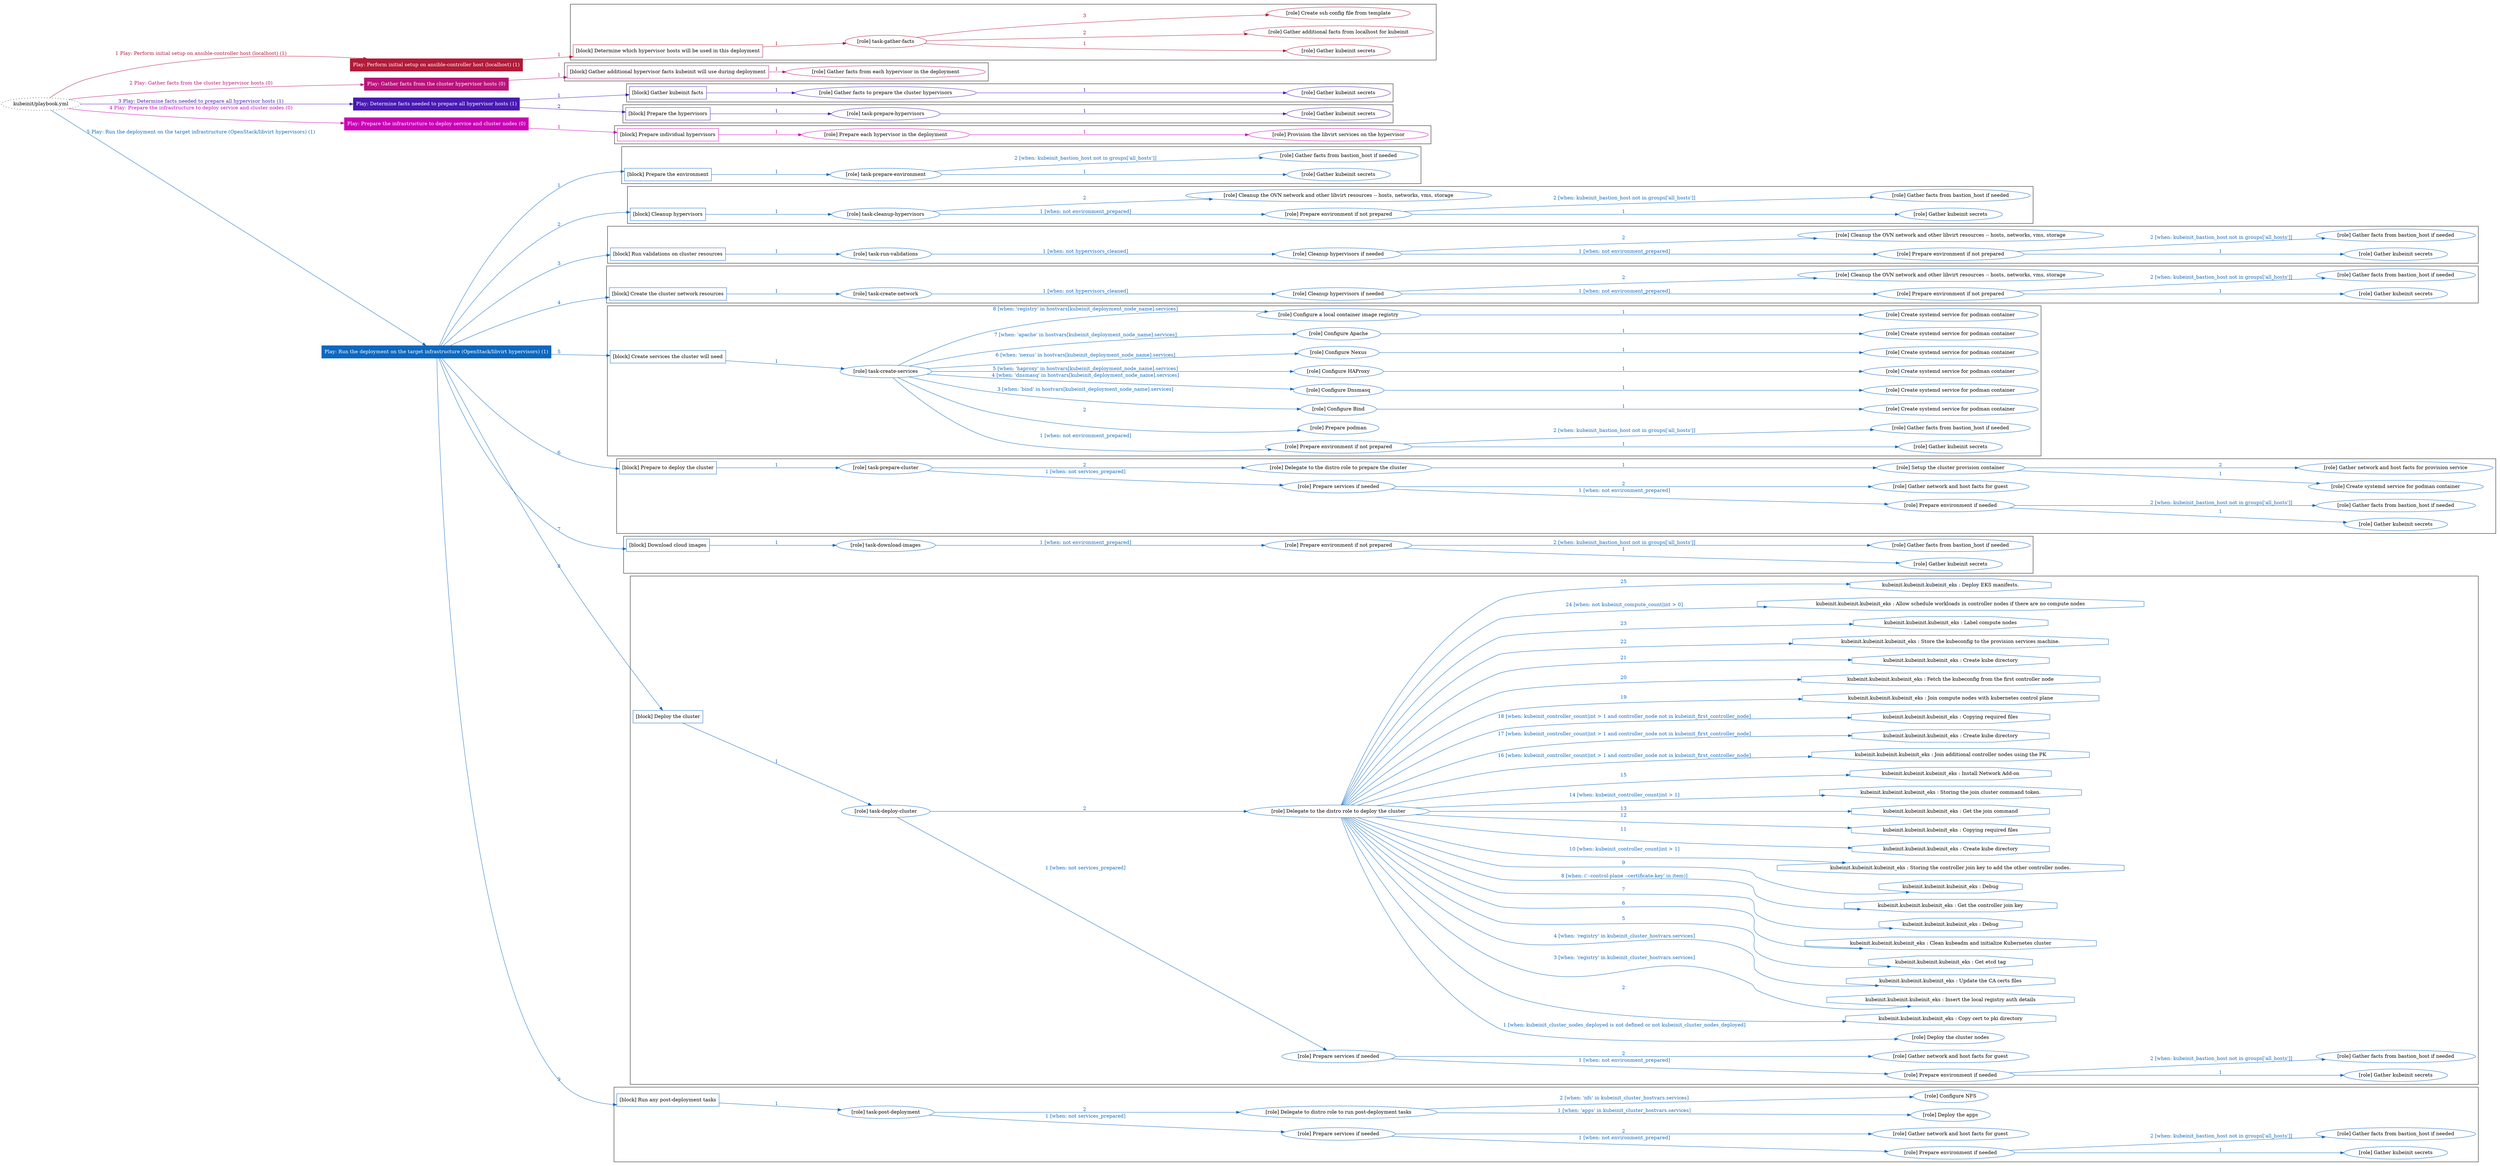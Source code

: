 digraph {
	graph [concentrate=true ordering=in rankdir=LR ratio=fill]
	edge [esep=5 sep=10]
	"kubeinit/playbook.yml" [URL="/home/runner/work/kubeinit/kubeinit/kubeinit/playbook.yml" id=playbook_fff38141 style=dotted]
	"kubeinit/playbook.yml" -> play_4f455ee7 [label="1 Play: Perform initial setup on ansible-controller host (localhost) (1)" color="#b21a38" fontcolor="#b21a38" id=edge_play_4f455ee7 labeltooltip="1 Play: Perform initial setup on ansible-controller host (localhost) (1)" tooltip="1 Play: Perform initial setup on ansible-controller host (localhost) (1)"]
	subgraph "Play: Perform initial setup on ansible-controller host (localhost) (1)" {
		play_4f455ee7 [label="Play: Perform initial setup on ansible-controller host (localhost) (1)" URL="/home/runner/work/kubeinit/kubeinit/kubeinit/playbook.yml" color="#b21a38" fontcolor="#ffffff" id=play_4f455ee7 shape=box style=filled tooltip=localhost]
		play_4f455ee7 -> block_12cb6d18 [label=1 color="#b21a38" fontcolor="#b21a38" id=edge_block_12cb6d18 labeltooltip=1 tooltip=1]
		subgraph cluster_block_12cb6d18 {
			block_12cb6d18 [label="[block] Determine which hypervisor hosts will be used in this deployment" URL="/home/runner/work/kubeinit/kubeinit/kubeinit/playbook.yml" color="#b21a38" id=block_12cb6d18 labeltooltip="Determine which hypervisor hosts will be used in this deployment" shape=box tooltip="Determine which hypervisor hosts will be used in this deployment"]
			block_12cb6d18 -> role_42f35fac [label="1 " color="#b21a38" fontcolor="#b21a38" id=edge_role_42f35fac labeltooltip="1 " tooltip="1 "]
			subgraph "task-gather-facts" {
				role_42f35fac [label="[role] task-gather-facts" URL="/home/runner/work/kubeinit/kubeinit/kubeinit/playbook.yml" color="#b21a38" id=role_42f35fac tooltip="task-gather-facts"]
				role_42f35fac -> role_569418d1 [label="1 " color="#b21a38" fontcolor="#b21a38" id=edge_role_569418d1 labeltooltip="1 " tooltip="1 "]
				subgraph "Gather kubeinit secrets" {
					role_569418d1 [label="[role] Gather kubeinit secrets" URL="/home/runner/.ansible/collections/ansible_collections/kubeinit/kubeinit/roles/kubeinit_prepare/tasks/build_hypervisors_group.yml" color="#b21a38" id=role_569418d1 tooltip="Gather kubeinit secrets"]
				}
				role_42f35fac -> role_5c017a57 [label="2 " color="#b21a38" fontcolor="#b21a38" id=edge_role_5c017a57 labeltooltip="2 " tooltip="2 "]
				subgraph "Gather additional facts from localhost for kubeinit" {
					role_5c017a57 [label="[role] Gather additional facts from localhost for kubeinit" URL="/home/runner/.ansible/collections/ansible_collections/kubeinit/kubeinit/roles/kubeinit_prepare/tasks/build_hypervisors_group.yml" color="#b21a38" id=role_5c017a57 tooltip="Gather additional facts from localhost for kubeinit"]
				}
				role_42f35fac -> role_19dbbe31 [label="3 " color="#b21a38" fontcolor="#b21a38" id=edge_role_19dbbe31 labeltooltip="3 " tooltip="3 "]
				subgraph "Create ssh config file from template" {
					role_19dbbe31 [label="[role] Create ssh config file from template" URL="/home/runner/.ansible/collections/ansible_collections/kubeinit/kubeinit/roles/kubeinit_prepare/tasks/build_hypervisors_group.yml" color="#b21a38" id=role_19dbbe31 tooltip="Create ssh config file from template"]
				}
			}
		}
	}
	"kubeinit/playbook.yml" -> play_4c7fdf61 [label="2 Play: Gather facts from the cluster hypervisor hosts (0)" color="#b9137b" fontcolor="#b9137b" id=edge_play_4c7fdf61 labeltooltip="2 Play: Gather facts from the cluster hypervisor hosts (0)" tooltip="2 Play: Gather facts from the cluster hypervisor hosts (0)"]
	subgraph "Play: Gather facts from the cluster hypervisor hosts (0)" {
		play_4c7fdf61 [label="Play: Gather facts from the cluster hypervisor hosts (0)" URL="/home/runner/work/kubeinit/kubeinit/kubeinit/playbook.yml" color="#b9137b" fontcolor="#ffffff" id=play_4c7fdf61 shape=box style=filled tooltip="Play: Gather facts from the cluster hypervisor hosts (0)"]
		play_4c7fdf61 -> block_5e5c860a [label=1 color="#b9137b" fontcolor="#b9137b" id=edge_block_5e5c860a labeltooltip=1 tooltip=1]
		subgraph cluster_block_5e5c860a {
			block_5e5c860a [label="[block] Gather additional hypervisor facts kubeinit will use during deployment" URL="/home/runner/work/kubeinit/kubeinit/kubeinit/playbook.yml" color="#b9137b" id=block_5e5c860a labeltooltip="Gather additional hypervisor facts kubeinit will use during deployment" shape=box tooltip="Gather additional hypervisor facts kubeinit will use during deployment"]
			block_5e5c860a -> role_77f2332a [label="1 " color="#b9137b" fontcolor="#b9137b" id=edge_role_77f2332a labeltooltip="1 " tooltip="1 "]
			subgraph "Gather facts from each hypervisor in the deployment" {
				role_77f2332a [label="[role] Gather facts from each hypervisor in the deployment" URL="/home/runner/work/kubeinit/kubeinit/kubeinit/playbook.yml" color="#b9137b" id=role_77f2332a tooltip="Gather facts from each hypervisor in the deployment"]
			}
		}
	}
	"kubeinit/playbook.yml" -> play_ef5fb557 [label="3 Play: Determine facts needed to prepare all hypervisor hosts (1)" color="#4819b3" fontcolor="#4819b3" id=edge_play_ef5fb557 labeltooltip="3 Play: Determine facts needed to prepare all hypervisor hosts (1)" tooltip="3 Play: Determine facts needed to prepare all hypervisor hosts (1)"]
	subgraph "Play: Determine facts needed to prepare all hypervisor hosts (1)" {
		play_ef5fb557 [label="Play: Determine facts needed to prepare all hypervisor hosts (1)" URL="/home/runner/work/kubeinit/kubeinit/kubeinit/playbook.yml" color="#4819b3" fontcolor="#ffffff" id=play_ef5fb557 shape=box style=filled tooltip=localhost]
		play_ef5fb557 -> block_f3afc94f [label=1 color="#4819b3" fontcolor="#4819b3" id=edge_block_f3afc94f labeltooltip=1 tooltip=1]
		subgraph cluster_block_f3afc94f {
			block_f3afc94f [label="[block] Gather kubeinit facts" URL="/home/runner/work/kubeinit/kubeinit/kubeinit/playbook.yml" color="#4819b3" id=block_f3afc94f labeltooltip="Gather kubeinit facts" shape=box tooltip="Gather kubeinit facts"]
			block_f3afc94f -> role_703d076e [label="1 " color="#4819b3" fontcolor="#4819b3" id=edge_role_703d076e labeltooltip="1 " tooltip="1 "]
			subgraph "Gather facts to prepare the cluster hypervisors" {
				role_703d076e [label="[role] Gather facts to prepare the cluster hypervisors" URL="/home/runner/work/kubeinit/kubeinit/kubeinit/playbook.yml" color="#4819b3" id=role_703d076e tooltip="Gather facts to prepare the cluster hypervisors"]
				role_703d076e -> role_66870c1d [label="1 " color="#4819b3" fontcolor="#4819b3" id=edge_role_66870c1d labeltooltip="1 " tooltip="1 "]
				subgraph "Gather kubeinit secrets" {
					role_66870c1d [label="[role] Gather kubeinit secrets" URL="/home/runner/.ansible/collections/ansible_collections/kubeinit/kubeinit/roles/kubeinit_prepare/tasks/gather_kubeinit_facts.yml" color="#4819b3" id=role_66870c1d tooltip="Gather kubeinit secrets"]
				}
			}
		}
		play_ef5fb557 -> block_4ca9a47b [label=2 color="#4819b3" fontcolor="#4819b3" id=edge_block_4ca9a47b labeltooltip=2 tooltip=2]
		subgraph cluster_block_4ca9a47b {
			block_4ca9a47b [label="[block] Prepare the hypervisors" URL="/home/runner/work/kubeinit/kubeinit/kubeinit/playbook.yml" color="#4819b3" id=block_4ca9a47b labeltooltip="Prepare the hypervisors" shape=box tooltip="Prepare the hypervisors"]
			block_4ca9a47b -> role_9d01ac86 [label="1 " color="#4819b3" fontcolor="#4819b3" id=edge_role_9d01ac86 labeltooltip="1 " tooltip="1 "]
			subgraph "task-prepare-hypervisors" {
				role_9d01ac86 [label="[role] task-prepare-hypervisors" URL="/home/runner/work/kubeinit/kubeinit/kubeinit/playbook.yml" color="#4819b3" id=role_9d01ac86 tooltip="task-prepare-hypervisors"]
				role_9d01ac86 -> role_355ab794 [label="1 " color="#4819b3" fontcolor="#4819b3" id=edge_role_355ab794 labeltooltip="1 " tooltip="1 "]
				subgraph "Gather kubeinit secrets" {
					role_355ab794 [label="[role] Gather kubeinit secrets" URL="/home/runner/.ansible/collections/ansible_collections/kubeinit/kubeinit/roles/kubeinit_prepare/tasks/gather_kubeinit_facts.yml" color="#4819b3" id=role_355ab794 tooltip="Gather kubeinit secrets"]
				}
			}
		}
	}
	"kubeinit/playbook.yml" -> play_2c4c12ae [label="4 Play: Prepare the infrastructure to deploy service and cluster nodes (0)" color="#cc00b5" fontcolor="#cc00b5" id=edge_play_2c4c12ae labeltooltip="4 Play: Prepare the infrastructure to deploy service and cluster nodes (0)" tooltip="4 Play: Prepare the infrastructure to deploy service and cluster nodes (0)"]
	subgraph "Play: Prepare the infrastructure to deploy service and cluster nodes (0)" {
		play_2c4c12ae [label="Play: Prepare the infrastructure to deploy service and cluster nodes (0)" URL="/home/runner/work/kubeinit/kubeinit/kubeinit/playbook.yml" color="#cc00b5" fontcolor="#ffffff" id=play_2c4c12ae shape=box style=filled tooltip="Play: Prepare the infrastructure to deploy service and cluster nodes (0)"]
		play_2c4c12ae -> block_0eccf1e7 [label=1 color="#cc00b5" fontcolor="#cc00b5" id=edge_block_0eccf1e7 labeltooltip=1 tooltip=1]
		subgraph cluster_block_0eccf1e7 {
			block_0eccf1e7 [label="[block] Prepare individual hypervisors" URL="/home/runner/work/kubeinit/kubeinit/kubeinit/playbook.yml" color="#cc00b5" id=block_0eccf1e7 labeltooltip="Prepare individual hypervisors" shape=box tooltip="Prepare individual hypervisors"]
			block_0eccf1e7 -> role_8d073aa4 [label="1 " color="#cc00b5" fontcolor="#cc00b5" id=edge_role_8d073aa4 labeltooltip="1 " tooltip="1 "]
			subgraph "Prepare each hypervisor in the deployment" {
				role_8d073aa4 [label="[role] Prepare each hypervisor in the deployment" URL="/home/runner/work/kubeinit/kubeinit/kubeinit/playbook.yml" color="#cc00b5" id=role_8d073aa4 tooltip="Prepare each hypervisor in the deployment"]
				role_8d073aa4 -> role_1f07ebb6 [label="1 " color="#cc00b5" fontcolor="#cc00b5" id=edge_role_1f07ebb6 labeltooltip="1 " tooltip="1 "]
				subgraph "Provision the libvirt services on the hypervisor" {
					role_1f07ebb6 [label="[role] Provision the libvirt services on the hypervisor" URL="/home/runner/.ansible/collections/ansible_collections/kubeinit/kubeinit/roles/kubeinit_prepare/tasks/prepare_hypervisor.yml" color="#cc00b5" id=role_1f07ebb6 tooltip="Provision the libvirt services on the hypervisor"]
				}
			}
		}
	}
	"kubeinit/playbook.yml" -> play_c821bd95 [label="5 Play: Run the deployment on the target infrastructure (OpenStack/libvirt hypervisors) (1)" color="#0d68bf" fontcolor="#0d68bf" id=edge_play_c821bd95 labeltooltip="5 Play: Run the deployment on the target infrastructure (OpenStack/libvirt hypervisors) (1)" tooltip="5 Play: Run the deployment on the target infrastructure (OpenStack/libvirt hypervisors) (1)"]
	subgraph "Play: Run the deployment on the target infrastructure (OpenStack/libvirt hypervisors) (1)" {
		play_c821bd95 [label="Play: Run the deployment on the target infrastructure (OpenStack/libvirt hypervisors) (1)" URL="/home/runner/work/kubeinit/kubeinit/kubeinit/playbook.yml" color="#0d68bf" fontcolor="#ffffff" id=play_c821bd95 shape=box style=filled tooltip=localhost]
		play_c821bd95 -> block_c0b81d0f [label=1 color="#0d68bf" fontcolor="#0d68bf" id=edge_block_c0b81d0f labeltooltip=1 tooltip=1]
		subgraph cluster_block_c0b81d0f {
			block_c0b81d0f [label="[block] Prepare the environment" URL="/home/runner/work/kubeinit/kubeinit/kubeinit/playbook.yml" color="#0d68bf" id=block_c0b81d0f labeltooltip="Prepare the environment" shape=box tooltip="Prepare the environment"]
			block_c0b81d0f -> role_c9529cfc [label="1 " color="#0d68bf" fontcolor="#0d68bf" id=edge_role_c9529cfc labeltooltip="1 " tooltip="1 "]
			subgraph "task-prepare-environment" {
				role_c9529cfc [label="[role] task-prepare-environment" URL="/home/runner/work/kubeinit/kubeinit/kubeinit/playbook.yml" color="#0d68bf" id=role_c9529cfc tooltip="task-prepare-environment"]
				role_c9529cfc -> role_4613dd8b [label="1 " color="#0d68bf" fontcolor="#0d68bf" id=edge_role_4613dd8b labeltooltip="1 " tooltip="1 "]
				subgraph "Gather kubeinit secrets" {
					role_4613dd8b [label="[role] Gather kubeinit secrets" URL="/home/runner/.ansible/collections/ansible_collections/kubeinit/kubeinit/roles/kubeinit_prepare/tasks/gather_kubeinit_facts.yml" color="#0d68bf" id=role_4613dd8b tooltip="Gather kubeinit secrets"]
				}
				role_c9529cfc -> role_0701d174 [label="2 [when: kubeinit_bastion_host not in groups['all_hosts']]" color="#0d68bf" fontcolor="#0d68bf" id=edge_role_0701d174 labeltooltip="2 [when: kubeinit_bastion_host not in groups['all_hosts']]" tooltip="2 [when: kubeinit_bastion_host not in groups['all_hosts']]"]
				subgraph "Gather facts from bastion_host if needed" {
					role_0701d174 [label="[role] Gather facts from bastion_host if needed" URL="/home/runner/.ansible/collections/ansible_collections/kubeinit/kubeinit/roles/kubeinit_prepare/tasks/main.yml" color="#0d68bf" id=role_0701d174 tooltip="Gather facts from bastion_host if needed"]
				}
			}
		}
		play_c821bd95 -> block_f754d5a7 [label=2 color="#0d68bf" fontcolor="#0d68bf" id=edge_block_f754d5a7 labeltooltip=2 tooltip=2]
		subgraph cluster_block_f754d5a7 {
			block_f754d5a7 [label="[block] Cleanup hypervisors" URL="/home/runner/work/kubeinit/kubeinit/kubeinit/playbook.yml" color="#0d68bf" id=block_f754d5a7 labeltooltip="Cleanup hypervisors" shape=box tooltip="Cleanup hypervisors"]
			block_f754d5a7 -> role_5cbbfb6a [label="1 " color="#0d68bf" fontcolor="#0d68bf" id=edge_role_5cbbfb6a labeltooltip="1 " tooltip="1 "]
			subgraph "task-cleanup-hypervisors" {
				role_5cbbfb6a [label="[role] task-cleanup-hypervisors" URL="/home/runner/work/kubeinit/kubeinit/kubeinit/playbook.yml" color="#0d68bf" id=role_5cbbfb6a tooltip="task-cleanup-hypervisors"]
				role_5cbbfb6a -> role_9552b505 [label="1 [when: not environment_prepared]" color="#0d68bf" fontcolor="#0d68bf" id=edge_role_9552b505 labeltooltip="1 [when: not environment_prepared]" tooltip="1 [when: not environment_prepared]"]
				subgraph "Prepare environment if not prepared" {
					role_9552b505 [label="[role] Prepare environment if not prepared" URL="/home/runner/.ansible/collections/ansible_collections/kubeinit/kubeinit/roles/kubeinit_libvirt/tasks/cleanup_hypervisors.yml" color="#0d68bf" id=role_9552b505 tooltip="Prepare environment if not prepared"]
					role_9552b505 -> role_7da9b9ba [label="1 " color="#0d68bf" fontcolor="#0d68bf" id=edge_role_7da9b9ba labeltooltip="1 " tooltip="1 "]
					subgraph "Gather kubeinit secrets" {
						role_7da9b9ba [label="[role] Gather kubeinit secrets" URL="/home/runner/.ansible/collections/ansible_collections/kubeinit/kubeinit/roles/kubeinit_prepare/tasks/gather_kubeinit_facts.yml" color="#0d68bf" id=role_7da9b9ba tooltip="Gather kubeinit secrets"]
					}
					role_9552b505 -> role_aa817cfc [label="2 [when: kubeinit_bastion_host not in groups['all_hosts']]" color="#0d68bf" fontcolor="#0d68bf" id=edge_role_aa817cfc labeltooltip="2 [when: kubeinit_bastion_host not in groups['all_hosts']]" tooltip="2 [when: kubeinit_bastion_host not in groups['all_hosts']]"]
					subgraph "Gather facts from bastion_host if needed" {
						role_aa817cfc [label="[role] Gather facts from bastion_host if needed" URL="/home/runner/.ansible/collections/ansible_collections/kubeinit/kubeinit/roles/kubeinit_prepare/tasks/main.yml" color="#0d68bf" id=role_aa817cfc tooltip="Gather facts from bastion_host if needed"]
					}
				}
				role_5cbbfb6a -> role_be8d84c9 [label="2 " color="#0d68bf" fontcolor="#0d68bf" id=edge_role_be8d84c9 labeltooltip="2 " tooltip="2 "]
				subgraph "Cleanup the OVN network and other libvirt resources -- hosts, networks, vms, storage" {
					role_be8d84c9 [label="[role] Cleanup the OVN network and other libvirt resources -- hosts, networks, vms, storage" URL="/home/runner/.ansible/collections/ansible_collections/kubeinit/kubeinit/roles/kubeinit_libvirt/tasks/cleanup_hypervisors.yml" color="#0d68bf" id=role_be8d84c9 tooltip="Cleanup the OVN network and other libvirt resources -- hosts, networks, vms, storage"]
				}
			}
		}
		play_c821bd95 -> block_a5fd2629 [label=3 color="#0d68bf" fontcolor="#0d68bf" id=edge_block_a5fd2629 labeltooltip=3 tooltip=3]
		subgraph cluster_block_a5fd2629 {
			block_a5fd2629 [label="[block] Run validations on cluster resources" URL="/home/runner/work/kubeinit/kubeinit/kubeinit/playbook.yml" color="#0d68bf" id=block_a5fd2629 labeltooltip="Run validations on cluster resources" shape=box tooltip="Run validations on cluster resources"]
			block_a5fd2629 -> role_ea48947c [label="1 " color="#0d68bf" fontcolor="#0d68bf" id=edge_role_ea48947c labeltooltip="1 " tooltip="1 "]
			subgraph "task-run-validations" {
				role_ea48947c [label="[role] task-run-validations" URL="/home/runner/work/kubeinit/kubeinit/kubeinit/playbook.yml" color="#0d68bf" id=role_ea48947c tooltip="task-run-validations"]
				role_ea48947c -> role_a567f475 [label="1 [when: not hypervisors_cleaned]" color="#0d68bf" fontcolor="#0d68bf" id=edge_role_a567f475 labeltooltip="1 [when: not hypervisors_cleaned]" tooltip="1 [when: not hypervisors_cleaned]"]
				subgraph "Cleanup hypervisors if needed" {
					role_a567f475 [label="[role] Cleanup hypervisors if needed" URL="/home/runner/.ansible/collections/ansible_collections/kubeinit/kubeinit/roles/kubeinit_validations/tasks/main.yml" color="#0d68bf" id=role_a567f475 tooltip="Cleanup hypervisors if needed"]
					role_a567f475 -> role_a5e53867 [label="1 [when: not environment_prepared]" color="#0d68bf" fontcolor="#0d68bf" id=edge_role_a5e53867 labeltooltip="1 [when: not environment_prepared]" tooltip="1 [when: not environment_prepared]"]
					subgraph "Prepare environment if not prepared" {
						role_a5e53867 [label="[role] Prepare environment if not prepared" URL="/home/runner/.ansible/collections/ansible_collections/kubeinit/kubeinit/roles/kubeinit_libvirt/tasks/cleanup_hypervisors.yml" color="#0d68bf" id=role_a5e53867 tooltip="Prepare environment if not prepared"]
						role_a5e53867 -> role_51115852 [label="1 " color="#0d68bf" fontcolor="#0d68bf" id=edge_role_51115852 labeltooltip="1 " tooltip="1 "]
						subgraph "Gather kubeinit secrets" {
							role_51115852 [label="[role] Gather kubeinit secrets" URL="/home/runner/.ansible/collections/ansible_collections/kubeinit/kubeinit/roles/kubeinit_prepare/tasks/gather_kubeinit_facts.yml" color="#0d68bf" id=role_51115852 tooltip="Gather kubeinit secrets"]
						}
						role_a5e53867 -> role_c3f4fbaa [label="2 [when: kubeinit_bastion_host not in groups['all_hosts']]" color="#0d68bf" fontcolor="#0d68bf" id=edge_role_c3f4fbaa labeltooltip="2 [when: kubeinit_bastion_host not in groups['all_hosts']]" tooltip="2 [when: kubeinit_bastion_host not in groups['all_hosts']]"]
						subgraph "Gather facts from bastion_host if needed" {
							role_c3f4fbaa [label="[role] Gather facts from bastion_host if needed" URL="/home/runner/.ansible/collections/ansible_collections/kubeinit/kubeinit/roles/kubeinit_prepare/tasks/main.yml" color="#0d68bf" id=role_c3f4fbaa tooltip="Gather facts from bastion_host if needed"]
						}
					}
					role_a567f475 -> role_69a88975 [label="2 " color="#0d68bf" fontcolor="#0d68bf" id=edge_role_69a88975 labeltooltip="2 " tooltip="2 "]
					subgraph "Cleanup the OVN network and other libvirt resources -- hosts, networks, vms, storage" {
						role_69a88975 [label="[role] Cleanup the OVN network and other libvirt resources -- hosts, networks, vms, storage" URL="/home/runner/.ansible/collections/ansible_collections/kubeinit/kubeinit/roles/kubeinit_libvirt/tasks/cleanup_hypervisors.yml" color="#0d68bf" id=role_69a88975 tooltip="Cleanup the OVN network and other libvirt resources -- hosts, networks, vms, storage"]
					}
				}
			}
		}
		play_c821bd95 -> block_f13fdf60 [label=4 color="#0d68bf" fontcolor="#0d68bf" id=edge_block_f13fdf60 labeltooltip=4 tooltip=4]
		subgraph cluster_block_f13fdf60 {
			block_f13fdf60 [label="[block] Create the cluster network resources" URL="/home/runner/work/kubeinit/kubeinit/kubeinit/playbook.yml" color="#0d68bf" id=block_f13fdf60 labeltooltip="Create the cluster network resources" shape=box tooltip="Create the cluster network resources"]
			block_f13fdf60 -> role_ca432554 [label="1 " color="#0d68bf" fontcolor="#0d68bf" id=edge_role_ca432554 labeltooltip="1 " tooltip="1 "]
			subgraph "task-create-network" {
				role_ca432554 [label="[role] task-create-network" URL="/home/runner/work/kubeinit/kubeinit/kubeinit/playbook.yml" color="#0d68bf" id=role_ca432554 tooltip="task-create-network"]
				role_ca432554 -> role_3a50f0d6 [label="1 [when: not hypervisors_cleaned]" color="#0d68bf" fontcolor="#0d68bf" id=edge_role_3a50f0d6 labeltooltip="1 [when: not hypervisors_cleaned]" tooltip="1 [when: not hypervisors_cleaned]"]
				subgraph "Cleanup hypervisors if needed" {
					role_3a50f0d6 [label="[role] Cleanup hypervisors if needed" URL="/home/runner/.ansible/collections/ansible_collections/kubeinit/kubeinit/roles/kubeinit_libvirt/tasks/create_network.yml" color="#0d68bf" id=role_3a50f0d6 tooltip="Cleanup hypervisors if needed"]
					role_3a50f0d6 -> role_870a84ee [label="1 [when: not environment_prepared]" color="#0d68bf" fontcolor="#0d68bf" id=edge_role_870a84ee labeltooltip="1 [when: not environment_prepared]" tooltip="1 [when: not environment_prepared]"]
					subgraph "Prepare environment if not prepared" {
						role_870a84ee [label="[role] Prepare environment if not prepared" URL="/home/runner/.ansible/collections/ansible_collections/kubeinit/kubeinit/roles/kubeinit_libvirt/tasks/cleanup_hypervisors.yml" color="#0d68bf" id=role_870a84ee tooltip="Prepare environment if not prepared"]
						role_870a84ee -> role_b6f294fb [label="1 " color="#0d68bf" fontcolor="#0d68bf" id=edge_role_b6f294fb labeltooltip="1 " tooltip="1 "]
						subgraph "Gather kubeinit secrets" {
							role_b6f294fb [label="[role] Gather kubeinit secrets" URL="/home/runner/.ansible/collections/ansible_collections/kubeinit/kubeinit/roles/kubeinit_prepare/tasks/gather_kubeinit_facts.yml" color="#0d68bf" id=role_b6f294fb tooltip="Gather kubeinit secrets"]
						}
						role_870a84ee -> role_62dfd2b6 [label="2 [when: kubeinit_bastion_host not in groups['all_hosts']]" color="#0d68bf" fontcolor="#0d68bf" id=edge_role_62dfd2b6 labeltooltip="2 [when: kubeinit_bastion_host not in groups['all_hosts']]" tooltip="2 [when: kubeinit_bastion_host not in groups['all_hosts']]"]
						subgraph "Gather facts from bastion_host if needed" {
							role_62dfd2b6 [label="[role] Gather facts from bastion_host if needed" URL="/home/runner/.ansible/collections/ansible_collections/kubeinit/kubeinit/roles/kubeinit_prepare/tasks/main.yml" color="#0d68bf" id=role_62dfd2b6 tooltip="Gather facts from bastion_host if needed"]
						}
					}
					role_3a50f0d6 -> role_13285686 [label="2 " color="#0d68bf" fontcolor="#0d68bf" id=edge_role_13285686 labeltooltip="2 " tooltip="2 "]
					subgraph "Cleanup the OVN network and other libvirt resources -- hosts, networks, vms, storage" {
						role_13285686 [label="[role] Cleanup the OVN network and other libvirt resources -- hosts, networks, vms, storage" URL="/home/runner/.ansible/collections/ansible_collections/kubeinit/kubeinit/roles/kubeinit_libvirt/tasks/cleanup_hypervisors.yml" color="#0d68bf" id=role_13285686 tooltip="Cleanup the OVN network and other libvirt resources -- hosts, networks, vms, storage"]
					}
				}
			}
		}
		play_c821bd95 -> block_532bcda4 [label=5 color="#0d68bf" fontcolor="#0d68bf" id=edge_block_532bcda4 labeltooltip=5 tooltip=5]
		subgraph cluster_block_532bcda4 {
			block_532bcda4 [label="[block] Create services the cluster will need" URL="/home/runner/work/kubeinit/kubeinit/kubeinit/playbook.yml" color="#0d68bf" id=block_532bcda4 labeltooltip="Create services the cluster will need" shape=box tooltip="Create services the cluster will need"]
			block_532bcda4 -> role_4c9269f5 [label="1 " color="#0d68bf" fontcolor="#0d68bf" id=edge_role_4c9269f5 labeltooltip="1 " tooltip="1 "]
			subgraph "task-create-services" {
				role_4c9269f5 [label="[role] task-create-services" URL="/home/runner/work/kubeinit/kubeinit/kubeinit/playbook.yml" color="#0d68bf" id=role_4c9269f5 tooltip="task-create-services"]
				role_4c9269f5 -> role_7439a564 [label="1 [when: not environment_prepared]" color="#0d68bf" fontcolor="#0d68bf" id=edge_role_7439a564 labeltooltip="1 [when: not environment_prepared]" tooltip="1 [when: not environment_prepared]"]
				subgraph "Prepare environment if not prepared" {
					role_7439a564 [label="[role] Prepare environment if not prepared" URL="/home/runner/.ansible/collections/ansible_collections/kubeinit/kubeinit/roles/kubeinit_services/tasks/main.yml" color="#0d68bf" id=role_7439a564 tooltip="Prepare environment if not prepared"]
					role_7439a564 -> role_44cded1d [label="1 " color="#0d68bf" fontcolor="#0d68bf" id=edge_role_44cded1d labeltooltip="1 " tooltip="1 "]
					subgraph "Gather kubeinit secrets" {
						role_44cded1d [label="[role] Gather kubeinit secrets" URL="/home/runner/.ansible/collections/ansible_collections/kubeinit/kubeinit/roles/kubeinit_prepare/tasks/gather_kubeinit_facts.yml" color="#0d68bf" id=role_44cded1d tooltip="Gather kubeinit secrets"]
					}
					role_7439a564 -> role_ce6548fb [label="2 [when: kubeinit_bastion_host not in groups['all_hosts']]" color="#0d68bf" fontcolor="#0d68bf" id=edge_role_ce6548fb labeltooltip="2 [when: kubeinit_bastion_host not in groups['all_hosts']]" tooltip="2 [when: kubeinit_bastion_host not in groups['all_hosts']]"]
					subgraph "Gather facts from bastion_host if needed" {
						role_ce6548fb [label="[role] Gather facts from bastion_host if needed" URL="/home/runner/.ansible/collections/ansible_collections/kubeinit/kubeinit/roles/kubeinit_prepare/tasks/main.yml" color="#0d68bf" id=role_ce6548fb tooltip="Gather facts from bastion_host if needed"]
					}
				}
				role_4c9269f5 -> role_f82adb07 [label="2 " color="#0d68bf" fontcolor="#0d68bf" id=edge_role_f82adb07 labeltooltip="2 " tooltip="2 "]
				subgraph "Prepare podman" {
					role_f82adb07 [label="[role] Prepare podman" URL="/home/runner/.ansible/collections/ansible_collections/kubeinit/kubeinit/roles/kubeinit_services/tasks/00_create_service_pod.yml" color="#0d68bf" id=role_f82adb07 tooltip="Prepare podman"]
				}
				role_4c9269f5 -> role_54ecd012 [label="3 [when: 'bind' in hostvars[kubeinit_deployment_node_name].services]" color="#0d68bf" fontcolor="#0d68bf" id=edge_role_54ecd012 labeltooltip="3 [when: 'bind' in hostvars[kubeinit_deployment_node_name].services]" tooltip="3 [when: 'bind' in hostvars[kubeinit_deployment_node_name].services]"]
				subgraph "Configure Bind" {
					role_54ecd012 [label="[role] Configure Bind" URL="/home/runner/.ansible/collections/ansible_collections/kubeinit/kubeinit/roles/kubeinit_services/tasks/start_services_containers.yml" color="#0d68bf" id=role_54ecd012 tooltip="Configure Bind"]
					role_54ecd012 -> role_3d303e87 [label="1 " color="#0d68bf" fontcolor="#0d68bf" id=edge_role_3d303e87 labeltooltip="1 " tooltip="1 "]
					subgraph "Create systemd service for podman container" {
						role_3d303e87 [label="[role] Create systemd service for podman container" URL="/home/runner/.ansible/collections/ansible_collections/kubeinit/kubeinit/roles/kubeinit_bind/tasks/main.yml" color="#0d68bf" id=role_3d303e87 tooltip="Create systemd service for podman container"]
					}
				}
				role_4c9269f5 -> role_e679aaed [label="4 [when: 'dnsmasq' in hostvars[kubeinit_deployment_node_name].services]" color="#0d68bf" fontcolor="#0d68bf" id=edge_role_e679aaed labeltooltip="4 [when: 'dnsmasq' in hostvars[kubeinit_deployment_node_name].services]" tooltip="4 [when: 'dnsmasq' in hostvars[kubeinit_deployment_node_name].services]"]
				subgraph "Configure Dnsmasq" {
					role_e679aaed [label="[role] Configure Dnsmasq" URL="/home/runner/.ansible/collections/ansible_collections/kubeinit/kubeinit/roles/kubeinit_services/tasks/start_services_containers.yml" color="#0d68bf" id=role_e679aaed tooltip="Configure Dnsmasq"]
					role_e679aaed -> role_4e7bfc5c [label="1 " color="#0d68bf" fontcolor="#0d68bf" id=edge_role_4e7bfc5c labeltooltip="1 " tooltip="1 "]
					subgraph "Create systemd service for podman container" {
						role_4e7bfc5c [label="[role] Create systemd service for podman container" URL="/home/runner/.ansible/collections/ansible_collections/kubeinit/kubeinit/roles/kubeinit_dnsmasq/tasks/main.yml" color="#0d68bf" id=role_4e7bfc5c tooltip="Create systemd service for podman container"]
					}
				}
				role_4c9269f5 -> role_a44428e5 [label="5 [when: 'haproxy' in hostvars[kubeinit_deployment_node_name].services]" color="#0d68bf" fontcolor="#0d68bf" id=edge_role_a44428e5 labeltooltip="5 [when: 'haproxy' in hostvars[kubeinit_deployment_node_name].services]" tooltip="5 [when: 'haproxy' in hostvars[kubeinit_deployment_node_name].services]"]
				subgraph "Configure HAProxy" {
					role_a44428e5 [label="[role] Configure HAProxy" URL="/home/runner/.ansible/collections/ansible_collections/kubeinit/kubeinit/roles/kubeinit_services/tasks/start_services_containers.yml" color="#0d68bf" id=role_a44428e5 tooltip="Configure HAProxy"]
					role_a44428e5 -> role_c25604ab [label="1 " color="#0d68bf" fontcolor="#0d68bf" id=edge_role_c25604ab labeltooltip="1 " tooltip="1 "]
					subgraph "Create systemd service for podman container" {
						role_c25604ab [label="[role] Create systemd service for podman container" URL="/home/runner/.ansible/collections/ansible_collections/kubeinit/kubeinit/roles/kubeinit_haproxy/tasks/main.yml" color="#0d68bf" id=role_c25604ab tooltip="Create systemd service for podman container"]
					}
				}
				role_4c9269f5 -> role_48672869 [label="6 [when: 'nexus' in hostvars[kubeinit_deployment_node_name].services]" color="#0d68bf" fontcolor="#0d68bf" id=edge_role_48672869 labeltooltip="6 [when: 'nexus' in hostvars[kubeinit_deployment_node_name].services]" tooltip="6 [when: 'nexus' in hostvars[kubeinit_deployment_node_name].services]"]
				subgraph "Configure Nexus" {
					role_48672869 [label="[role] Configure Nexus" URL="/home/runner/.ansible/collections/ansible_collections/kubeinit/kubeinit/roles/kubeinit_services/tasks/start_services_containers.yml" color="#0d68bf" id=role_48672869 tooltip="Configure Nexus"]
					role_48672869 -> role_98789184 [label="1 " color="#0d68bf" fontcolor="#0d68bf" id=edge_role_98789184 labeltooltip="1 " tooltip="1 "]
					subgraph "Create systemd service for podman container" {
						role_98789184 [label="[role] Create systemd service for podman container" URL="/home/runner/.ansible/collections/ansible_collections/kubeinit/kubeinit/roles/kubeinit_nexus/tasks/main.yml" color="#0d68bf" id=role_98789184 tooltip="Create systemd service for podman container"]
					}
				}
				role_4c9269f5 -> role_0a97c747 [label="7 [when: 'apache' in hostvars[kubeinit_deployment_node_name].services]" color="#0d68bf" fontcolor="#0d68bf" id=edge_role_0a97c747 labeltooltip="7 [when: 'apache' in hostvars[kubeinit_deployment_node_name].services]" tooltip="7 [when: 'apache' in hostvars[kubeinit_deployment_node_name].services]"]
				subgraph "Configure Apache" {
					role_0a97c747 [label="[role] Configure Apache" URL="/home/runner/.ansible/collections/ansible_collections/kubeinit/kubeinit/roles/kubeinit_services/tasks/start_services_containers.yml" color="#0d68bf" id=role_0a97c747 tooltip="Configure Apache"]
					role_0a97c747 -> role_4ed3f9eb [label="1 " color="#0d68bf" fontcolor="#0d68bf" id=edge_role_4ed3f9eb labeltooltip="1 " tooltip="1 "]
					subgraph "Create systemd service for podman container" {
						role_4ed3f9eb [label="[role] Create systemd service for podman container" URL="/home/runner/.ansible/collections/ansible_collections/kubeinit/kubeinit/roles/kubeinit_apache/tasks/main.yml" color="#0d68bf" id=role_4ed3f9eb tooltip="Create systemd service for podman container"]
					}
				}
				role_4c9269f5 -> role_d7880575 [label="8 [when: 'registry' in hostvars[kubeinit_deployment_node_name].services]" color="#0d68bf" fontcolor="#0d68bf" id=edge_role_d7880575 labeltooltip="8 [when: 'registry' in hostvars[kubeinit_deployment_node_name].services]" tooltip="8 [when: 'registry' in hostvars[kubeinit_deployment_node_name].services]"]
				subgraph "Configure a local container image registry" {
					role_d7880575 [label="[role] Configure a local container image registry" URL="/home/runner/.ansible/collections/ansible_collections/kubeinit/kubeinit/roles/kubeinit_services/tasks/start_services_containers.yml" color="#0d68bf" id=role_d7880575 tooltip="Configure a local container image registry"]
					role_d7880575 -> role_cc2f82d6 [label="1 " color="#0d68bf" fontcolor="#0d68bf" id=edge_role_cc2f82d6 labeltooltip="1 " tooltip="1 "]
					subgraph "Create systemd service for podman container" {
						role_cc2f82d6 [label="[role] Create systemd service for podman container" URL="/home/runner/.ansible/collections/ansible_collections/kubeinit/kubeinit/roles/kubeinit_registry/tasks/main.yml" color="#0d68bf" id=role_cc2f82d6 tooltip="Create systemd service for podman container"]
					}
				}
			}
		}
		play_c821bd95 -> block_b50b0d23 [label=6 color="#0d68bf" fontcolor="#0d68bf" id=edge_block_b50b0d23 labeltooltip=6 tooltip=6]
		subgraph cluster_block_b50b0d23 {
			block_b50b0d23 [label="[block] Prepare to deploy the cluster" URL="/home/runner/work/kubeinit/kubeinit/kubeinit/playbook.yml" color="#0d68bf" id=block_b50b0d23 labeltooltip="Prepare to deploy the cluster" shape=box tooltip="Prepare to deploy the cluster"]
			block_b50b0d23 -> role_bfb27f40 [label="1 " color="#0d68bf" fontcolor="#0d68bf" id=edge_role_bfb27f40 labeltooltip="1 " tooltip="1 "]
			subgraph "task-prepare-cluster" {
				role_bfb27f40 [label="[role] task-prepare-cluster" URL="/home/runner/work/kubeinit/kubeinit/kubeinit/playbook.yml" color="#0d68bf" id=role_bfb27f40 tooltip="task-prepare-cluster"]
				role_bfb27f40 -> role_c09a8c30 [label="1 [when: not services_prepared]" color="#0d68bf" fontcolor="#0d68bf" id=edge_role_c09a8c30 labeltooltip="1 [when: not services_prepared]" tooltip="1 [when: not services_prepared]"]
				subgraph "Prepare services if needed" {
					role_c09a8c30 [label="[role] Prepare services if needed" URL="/home/runner/.ansible/collections/ansible_collections/kubeinit/kubeinit/roles/kubeinit_prepare/tasks/prepare_cluster.yml" color="#0d68bf" id=role_c09a8c30 tooltip="Prepare services if needed"]
					role_c09a8c30 -> role_3033f1b8 [label="1 [when: not environment_prepared]" color="#0d68bf" fontcolor="#0d68bf" id=edge_role_3033f1b8 labeltooltip="1 [when: not environment_prepared]" tooltip="1 [when: not environment_prepared]"]
					subgraph "Prepare environment if needed" {
						role_3033f1b8 [label="[role] Prepare environment if needed" URL="/home/runner/.ansible/collections/ansible_collections/kubeinit/kubeinit/roles/kubeinit_services/tasks/prepare_services.yml" color="#0d68bf" id=role_3033f1b8 tooltip="Prepare environment if needed"]
						role_3033f1b8 -> role_cc717187 [label="1 " color="#0d68bf" fontcolor="#0d68bf" id=edge_role_cc717187 labeltooltip="1 " tooltip="1 "]
						subgraph "Gather kubeinit secrets" {
							role_cc717187 [label="[role] Gather kubeinit secrets" URL="/home/runner/.ansible/collections/ansible_collections/kubeinit/kubeinit/roles/kubeinit_prepare/tasks/gather_kubeinit_facts.yml" color="#0d68bf" id=role_cc717187 tooltip="Gather kubeinit secrets"]
						}
						role_3033f1b8 -> role_a6054293 [label="2 [when: kubeinit_bastion_host not in groups['all_hosts']]" color="#0d68bf" fontcolor="#0d68bf" id=edge_role_a6054293 labeltooltip="2 [when: kubeinit_bastion_host not in groups['all_hosts']]" tooltip="2 [when: kubeinit_bastion_host not in groups['all_hosts']]"]
						subgraph "Gather facts from bastion_host if needed" {
							role_a6054293 [label="[role] Gather facts from bastion_host if needed" URL="/home/runner/.ansible/collections/ansible_collections/kubeinit/kubeinit/roles/kubeinit_prepare/tasks/main.yml" color="#0d68bf" id=role_a6054293 tooltip="Gather facts from bastion_host if needed"]
						}
					}
					role_c09a8c30 -> role_a7214f5e [label="2 " color="#0d68bf" fontcolor="#0d68bf" id=edge_role_a7214f5e labeltooltip="2 " tooltip="2 "]
					subgraph "Gather network and host facts for guest" {
						role_a7214f5e [label="[role] Gather network and host facts for guest" URL="/home/runner/.ansible/collections/ansible_collections/kubeinit/kubeinit/roles/kubeinit_services/tasks/prepare_services.yml" color="#0d68bf" id=role_a7214f5e tooltip="Gather network and host facts for guest"]
					}
				}
				role_bfb27f40 -> role_a7c2b00b [label="2 " color="#0d68bf" fontcolor="#0d68bf" id=edge_role_a7c2b00b labeltooltip="2 " tooltip="2 "]
				subgraph "Delegate to the distro role to prepare the cluster" {
					role_a7c2b00b [label="[role] Delegate to the distro role to prepare the cluster" URL="/home/runner/.ansible/collections/ansible_collections/kubeinit/kubeinit/roles/kubeinit_prepare/tasks/prepare_cluster.yml" color="#0d68bf" id=role_a7c2b00b tooltip="Delegate to the distro role to prepare the cluster"]
					role_a7c2b00b -> role_c37f2e13 [label="1 " color="#0d68bf" fontcolor="#0d68bf" id=edge_role_c37f2e13 labeltooltip="1 " tooltip="1 "]
					subgraph "Setup the cluster provision container" {
						role_c37f2e13 [label="[role] Setup the cluster provision container" URL="/home/runner/.ansible/collections/ansible_collections/kubeinit/kubeinit/roles/kubeinit_eks/tasks/prepare_cluster.yml" color="#0d68bf" id=role_c37f2e13 tooltip="Setup the cluster provision container"]
						role_c37f2e13 -> role_c2f2ba16 [label="1 " color="#0d68bf" fontcolor="#0d68bf" id=edge_role_c2f2ba16 labeltooltip="1 " tooltip="1 "]
						subgraph "Create systemd service for podman container" {
							role_c2f2ba16 [label="[role] Create systemd service for podman container" URL="/home/runner/.ansible/collections/ansible_collections/kubeinit/kubeinit/roles/kubeinit_services/tasks/create_provision_container.yml" color="#0d68bf" id=role_c2f2ba16 tooltip="Create systemd service for podman container"]
						}
						role_c37f2e13 -> role_489dc5bd [label="2 " color="#0d68bf" fontcolor="#0d68bf" id=edge_role_489dc5bd labeltooltip="2 " tooltip="2 "]
						subgraph "Gather network and host facts for provision service" {
							role_489dc5bd [label="[role] Gather network and host facts for provision service" URL="/home/runner/.ansible/collections/ansible_collections/kubeinit/kubeinit/roles/kubeinit_services/tasks/create_provision_container.yml" color="#0d68bf" id=role_489dc5bd tooltip="Gather network and host facts for provision service"]
						}
					}
				}
			}
		}
		play_c821bd95 -> block_93f91582 [label=7 color="#0d68bf" fontcolor="#0d68bf" id=edge_block_93f91582 labeltooltip=7 tooltip=7]
		subgraph cluster_block_93f91582 {
			block_93f91582 [label="[block] Download cloud images" URL="/home/runner/work/kubeinit/kubeinit/kubeinit/playbook.yml" color="#0d68bf" id=block_93f91582 labeltooltip="Download cloud images" shape=box tooltip="Download cloud images"]
			block_93f91582 -> role_d128fb40 [label="1 " color="#0d68bf" fontcolor="#0d68bf" id=edge_role_d128fb40 labeltooltip="1 " tooltip="1 "]
			subgraph "task-download-images" {
				role_d128fb40 [label="[role] task-download-images" URL="/home/runner/work/kubeinit/kubeinit/kubeinit/playbook.yml" color="#0d68bf" id=role_d128fb40 tooltip="task-download-images"]
				role_d128fb40 -> role_2b33defe [label="1 [when: not environment_prepared]" color="#0d68bf" fontcolor="#0d68bf" id=edge_role_2b33defe labeltooltip="1 [when: not environment_prepared]" tooltip="1 [when: not environment_prepared]"]
				subgraph "Prepare environment if not prepared" {
					role_2b33defe [label="[role] Prepare environment if not prepared" URL="/home/runner/.ansible/collections/ansible_collections/kubeinit/kubeinit/roles/kubeinit_libvirt/tasks/download_cloud_images.yml" color="#0d68bf" id=role_2b33defe tooltip="Prepare environment if not prepared"]
					role_2b33defe -> role_4137c20e [label="1 " color="#0d68bf" fontcolor="#0d68bf" id=edge_role_4137c20e labeltooltip="1 " tooltip="1 "]
					subgraph "Gather kubeinit secrets" {
						role_4137c20e [label="[role] Gather kubeinit secrets" URL="/home/runner/.ansible/collections/ansible_collections/kubeinit/kubeinit/roles/kubeinit_prepare/tasks/gather_kubeinit_facts.yml" color="#0d68bf" id=role_4137c20e tooltip="Gather kubeinit secrets"]
					}
					role_2b33defe -> role_cc7379ed [label="2 [when: kubeinit_bastion_host not in groups['all_hosts']]" color="#0d68bf" fontcolor="#0d68bf" id=edge_role_cc7379ed labeltooltip="2 [when: kubeinit_bastion_host not in groups['all_hosts']]" tooltip="2 [when: kubeinit_bastion_host not in groups['all_hosts']]"]
					subgraph "Gather facts from bastion_host if needed" {
						role_cc7379ed [label="[role] Gather facts from bastion_host if needed" URL="/home/runner/.ansible/collections/ansible_collections/kubeinit/kubeinit/roles/kubeinit_prepare/tasks/main.yml" color="#0d68bf" id=role_cc7379ed tooltip="Gather facts from bastion_host if needed"]
					}
				}
			}
		}
		play_c821bd95 -> block_204ca09f [label=8 color="#0d68bf" fontcolor="#0d68bf" id=edge_block_204ca09f labeltooltip=8 tooltip=8]
		subgraph cluster_block_204ca09f {
			block_204ca09f [label="[block] Deploy the cluster" URL="/home/runner/work/kubeinit/kubeinit/kubeinit/playbook.yml" color="#0d68bf" id=block_204ca09f labeltooltip="Deploy the cluster" shape=box tooltip="Deploy the cluster"]
			block_204ca09f -> role_2f813926 [label="1 " color="#0d68bf" fontcolor="#0d68bf" id=edge_role_2f813926 labeltooltip="1 " tooltip="1 "]
			subgraph "task-deploy-cluster" {
				role_2f813926 [label="[role] task-deploy-cluster" URL="/home/runner/work/kubeinit/kubeinit/kubeinit/playbook.yml" color="#0d68bf" id=role_2f813926 tooltip="task-deploy-cluster"]
				role_2f813926 -> role_728e35eb [label="1 [when: not services_prepared]" color="#0d68bf" fontcolor="#0d68bf" id=edge_role_728e35eb labeltooltip="1 [when: not services_prepared]" tooltip="1 [when: not services_prepared]"]
				subgraph "Prepare services if needed" {
					role_728e35eb [label="[role] Prepare services if needed" URL="/home/runner/.ansible/collections/ansible_collections/kubeinit/kubeinit/roles/kubeinit_prepare/tasks/deploy_cluster.yml" color="#0d68bf" id=role_728e35eb tooltip="Prepare services if needed"]
					role_728e35eb -> role_71181d1b [label="1 [when: not environment_prepared]" color="#0d68bf" fontcolor="#0d68bf" id=edge_role_71181d1b labeltooltip="1 [when: not environment_prepared]" tooltip="1 [when: not environment_prepared]"]
					subgraph "Prepare environment if needed" {
						role_71181d1b [label="[role] Prepare environment if needed" URL="/home/runner/.ansible/collections/ansible_collections/kubeinit/kubeinit/roles/kubeinit_services/tasks/prepare_services.yml" color="#0d68bf" id=role_71181d1b tooltip="Prepare environment if needed"]
						role_71181d1b -> role_c045fad6 [label="1 " color="#0d68bf" fontcolor="#0d68bf" id=edge_role_c045fad6 labeltooltip="1 " tooltip="1 "]
						subgraph "Gather kubeinit secrets" {
							role_c045fad6 [label="[role] Gather kubeinit secrets" URL="/home/runner/.ansible/collections/ansible_collections/kubeinit/kubeinit/roles/kubeinit_prepare/tasks/gather_kubeinit_facts.yml" color="#0d68bf" id=role_c045fad6 tooltip="Gather kubeinit secrets"]
						}
						role_71181d1b -> role_514968fb [label="2 [when: kubeinit_bastion_host not in groups['all_hosts']]" color="#0d68bf" fontcolor="#0d68bf" id=edge_role_514968fb labeltooltip="2 [when: kubeinit_bastion_host not in groups['all_hosts']]" tooltip="2 [when: kubeinit_bastion_host not in groups['all_hosts']]"]
						subgraph "Gather facts from bastion_host if needed" {
							role_514968fb [label="[role] Gather facts from bastion_host if needed" URL="/home/runner/.ansible/collections/ansible_collections/kubeinit/kubeinit/roles/kubeinit_prepare/tasks/main.yml" color="#0d68bf" id=role_514968fb tooltip="Gather facts from bastion_host if needed"]
						}
					}
					role_728e35eb -> role_2e83b402 [label="2 " color="#0d68bf" fontcolor="#0d68bf" id=edge_role_2e83b402 labeltooltip="2 " tooltip="2 "]
					subgraph "Gather network and host facts for guest" {
						role_2e83b402 [label="[role] Gather network and host facts for guest" URL="/home/runner/.ansible/collections/ansible_collections/kubeinit/kubeinit/roles/kubeinit_services/tasks/prepare_services.yml" color="#0d68bf" id=role_2e83b402 tooltip="Gather network and host facts for guest"]
					}
				}
				role_2f813926 -> role_ff3b581c [label="2 " color="#0d68bf" fontcolor="#0d68bf" id=edge_role_ff3b581c labeltooltip="2 " tooltip="2 "]
				subgraph "Delegate to the distro role to deploy the cluster" {
					role_ff3b581c [label="[role] Delegate to the distro role to deploy the cluster" URL="/home/runner/.ansible/collections/ansible_collections/kubeinit/kubeinit/roles/kubeinit_prepare/tasks/deploy_cluster.yml" color="#0d68bf" id=role_ff3b581c tooltip="Delegate to the distro role to deploy the cluster"]
					role_ff3b581c -> role_b1684c97 [label="1 [when: kubeinit_cluster_nodes_deployed is not defined or not kubeinit_cluster_nodes_deployed]" color="#0d68bf" fontcolor="#0d68bf" id=edge_role_b1684c97 labeltooltip="1 [when: kubeinit_cluster_nodes_deployed is not defined or not kubeinit_cluster_nodes_deployed]" tooltip="1 [when: kubeinit_cluster_nodes_deployed is not defined or not kubeinit_cluster_nodes_deployed]"]
					subgraph "Deploy the cluster nodes" {
						role_b1684c97 [label="[role] Deploy the cluster nodes" URL="/home/runner/.ansible/collections/ansible_collections/kubeinit/kubeinit/roles/kubeinit_eks/tasks/main.yml" color="#0d68bf" id=role_b1684c97 tooltip="Deploy the cluster nodes"]
					}
					task_5300e456 [label="kubeinit.kubeinit.kubeinit_eks : Copy cert to pki directory" URL="/home/runner/.ansible/collections/ansible_collections/kubeinit/kubeinit/roles/kubeinit_eks/tasks/main.yml" color="#0d68bf" id=task_5300e456 shape=octagon tooltip="kubeinit.kubeinit.kubeinit_eks : Copy cert to pki directory"]
					role_ff3b581c -> task_5300e456 [label="2 " color="#0d68bf" fontcolor="#0d68bf" id=edge_task_5300e456 labeltooltip="2 " tooltip="2 "]
					task_2ed7fada [label="kubeinit.kubeinit.kubeinit_eks : Insert the local registry auth details" URL="/home/runner/.ansible/collections/ansible_collections/kubeinit/kubeinit/roles/kubeinit_eks/tasks/main.yml" color="#0d68bf" id=task_2ed7fada shape=octagon tooltip="kubeinit.kubeinit.kubeinit_eks : Insert the local registry auth details"]
					role_ff3b581c -> task_2ed7fada [label="3 [when: 'registry' in kubeinit_cluster_hostvars.services]" color="#0d68bf" fontcolor="#0d68bf" id=edge_task_2ed7fada labeltooltip="3 [when: 'registry' in kubeinit_cluster_hostvars.services]" tooltip="3 [when: 'registry' in kubeinit_cluster_hostvars.services]"]
					task_a71c1b5d [label="kubeinit.kubeinit.kubeinit_eks : Update the CA certs files" URL="/home/runner/.ansible/collections/ansible_collections/kubeinit/kubeinit/roles/kubeinit_eks/tasks/main.yml" color="#0d68bf" id=task_a71c1b5d shape=octagon tooltip="kubeinit.kubeinit.kubeinit_eks : Update the CA certs files"]
					role_ff3b581c -> task_a71c1b5d [label="4 [when: 'registry' in kubeinit_cluster_hostvars.services]" color="#0d68bf" fontcolor="#0d68bf" id=edge_task_a71c1b5d labeltooltip="4 [when: 'registry' in kubeinit_cluster_hostvars.services]" tooltip="4 [when: 'registry' in kubeinit_cluster_hostvars.services]"]
					task_83bd46af [label="kubeinit.kubeinit.kubeinit_eks : Get etcd tag" URL="/home/runner/.ansible/collections/ansible_collections/kubeinit/kubeinit/roles/kubeinit_eks/tasks/main.yml" color="#0d68bf" id=task_83bd46af shape=octagon tooltip="kubeinit.kubeinit.kubeinit_eks : Get etcd tag"]
					role_ff3b581c -> task_83bd46af [label="5 " color="#0d68bf" fontcolor="#0d68bf" id=edge_task_83bd46af labeltooltip="5 " tooltip="5 "]
					task_2e8167fb [label="kubeinit.kubeinit.kubeinit_eks : Clean kubeadm and initialize Kubernetes cluster" URL="/home/runner/.ansible/collections/ansible_collections/kubeinit/kubeinit/roles/kubeinit_eks/tasks/main.yml" color="#0d68bf" id=task_2e8167fb shape=octagon tooltip="kubeinit.kubeinit.kubeinit_eks : Clean kubeadm and initialize Kubernetes cluster"]
					role_ff3b581c -> task_2e8167fb [label="6 " color="#0d68bf" fontcolor="#0d68bf" id=edge_task_2e8167fb labeltooltip="6 " tooltip="6 "]
					task_db60b025 [label="kubeinit.kubeinit.kubeinit_eks : Debug" URL="/home/runner/.ansible/collections/ansible_collections/kubeinit/kubeinit/roles/kubeinit_eks/tasks/main.yml" color="#0d68bf" id=task_db60b025 shape=octagon tooltip="kubeinit.kubeinit.kubeinit_eks : Debug"]
					role_ff3b581c -> task_db60b025 [label="7 " color="#0d68bf" fontcolor="#0d68bf" id=edge_task_db60b025 labeltooltip="7 " tooltip="7 "]
					task_bfbe7bcc [label="kubeinit.kubeinit.kubeinit_eks : Get the controller join key" URL="/home/runner/.ansible/collections/ansible_collections/kubeinit/kubeinit/roles/kubeinit_eks/tasks/main.yml" color="#0d68bf" id=task_bfbe7bcc shape=octagon tooltip="kubeinit.kubeinit.kubeinit_eks : Get the controller join key"]
					role_ff3b581c -> task_bfbe7bcc [label="8 [when: ('--control-plane --certificate-key' in item)]" color="#0d68bf" fontcolor="#0d68bf" id=edge_task_bfbe7bcc labeltooltip="8 [when: ('--control-plane --certificate-key' in item)]" tooltip="8 [when: ('--control-plane --certificate-key' in item)]"]
					task_5adbfd16 [label="kubeinit.kubeinit.kubeinit_eks : Debug" URL="/home/runner/.ansible/collections/ansible_collections/kubeinit/kubeinit/roles/kubeinit_eks/tasks/main.yml" color="#0d68bf" id=task_5adbfd16 shape=octagon tooltip="kubeinit.kubeinit.kubeinit_eks : Debug"]
					role_ff3b581c -> task_5adbfd16 [label="9 " color="#0d68bf" fontcolor="#0d68bf" id=edge_task_5adbfd16 labeltooltip="9 " tooltip="9 "]
					task_4d50f2c5 [label="kubeinit.kubeinit.kubeinit_eks : Storing the controller join key to add the other controller nodes." URL="/home/runner/.ansible/collections/ansible_collections/kubeinit/kubeinit/roles/kubeinit_eks/tasks/main.yml" color="#0d68bf" id=task_4d50f2c5 shape=octagon tooltip="kubeinit.kubeinit.kubeinit_eks : Storing the controller join key to add the other controller nodes."]
					role_ff3b581c -> task_4d50f2c5 [label="10 [when: kubeinit_controller_count|int > 1]" color="#0d68bf" fontcolor="#0d68bf" id=edge_task_4d50f2c5 labeltooltip="10 [when: kubeinit_controller_count|int > 1]" tooltip="10 [when: kubeinit_controller_count|int > 1]"]
					task_3034fde9 [label="kubeinit.kubeinit.kubeinit_eks : Create kube directory" URL="/home/runner/.ansible/collections/ansible_collections/kubeinit/kubeinit/roles/kubeinit_eks/tasks/main.yml" color="#0d68bf" id=task_3034fde9 shape=octagon tooltip="kubeinit.kubeinit.kubeinit_eks : Create kube directory"]
					role_ff3b581c -> task_3034fde9 [label="11 " color="#0d68bf" fontcolor="#0d68bf" id=edge_task_3034fde9 labeltooltip="11 " tooltip="11 "]
					task_da2ab447 [label="kubeinit.kubeinit.kubeinit_eks : Copying required files" URL="/home/runner/.ansible/collections/ansible_collections/kubeinit/kubeinit/roles/kubeinit_eks/tasks/main.yml" color="#0d68bf" id=task_da2ab447 shape=octagon tooltip="kubeinit.kubeinit.kubeinit_eks : Copying required files"]
					role_ff3b581c -> task_da2ab447 [label="12 " color="#0d68bf" fontcolor="#0d68bf" id=edge_task_da2ab447 labeltooltip="12 " tooltip="12 "]
					task_15df57ab [label="kubeinit.kubeinit.kubeinit_eks : Get the join command" URL="/home/runner/.ansible/collections/ansible_collections/kubeinit/kubeinit/roles/kubeinit_eks/tasks/main.yml" color="#0d68bf" id=task_15df57ab shape=octagon tooltip="kubeinit.kubeinit.kubeinit_eks : Get the join command"]
					role_ff3b581c -> task_15df57ab [label="13 " color="#0d68bf" fontcolor="#0d68bf" id=edge_task_15df57ab labeltooltip="13 " tooltip="13 "]
					task_bd76afcc [label="kubeinit.kubeinit.kubeinit_eks : Storing the join cluster command token." URL="/home/runner/.ansible/collections/ansible_collections/kubeinit/kubeinit/roles/kubeinit_eks/tasks/main.yml" color="#0d68bf" id=task_bd76afcc shape=octagon tooltip="kubeinit.kubeinit.kubeinit_eks : Storing the join cluster command token."]
					role_ff3b581c -> task_bd76afcc [label="14 [when: kubeinit_controller_count|int > 1]" color="#0d68bf" fontcolor="#0d68bf" id=edge_task_bd76afcc labeltooltip="14 [when: kubeinit_controller_count|int > 1]" tooltip="14 [when: kubeinit_controller_count|int > 1]"]
					task_06a57ff0 [label="kubeinit.kubeinit.kubeinit_eks : Install Network Add-on" URL="/home/runner/.ansible/collections/ansible_collections/kubeinit/kubeinit/roles/kubeinit_eks/tasks/main.yml" color="#0d68bf" id=task_06a57ff0 shape=octagon tooltip="kubeinit.kubeinit.kubeinit_eks : Install Network Add-on"]
					role_ff3b581c -> task_06a57ff0 [label="15 " color="#0d68bf" fontcolor="#0d68bf" id=edge_task_06a57ff0 labeltooltip="15 " tooltip="15 "]
					task_18daf149 [label="kubeinit.kubeinit.kubeinit_eks : Join additional controller nodes using the PK" URL="/home/runner/.ansible/collections/ansible_collections/kubeinit/kubeinit/roles/kubeinit_eks/tasks/main.yml" color="#0d68bf" id=task_18daf149 shape=octagon tooltip="kubeinit.kubeinit.kubeinit_eks : Join additional controller nodes using the PK"]
					role_ff3b581c -> task_18daf149 [label="16 [when: kubeinit_controller_count|int > 1 and controller_node not in kubeinit_first_controller_node]" color="#0d68bf" fontcolor="#0d68bf" id=edge_task_18daf149 labeltooltip="16 [when: kubeinit_controller_count|int > 1 and controller_node not in kubeinit_first_controller_node]" tooltip="16 [when: kubeinit_controller_count|int > 1 and controller_node not in kubeinit_first_controller_node]"]
					task_18336c79 [label="kubeinit.kubeinit.kubeinit_eks : Create kube directory" URL="/home/runner/.ansible/collections/ansible_collections/kubeinit/kubeinit/roles/kubeinit_eks/tasks/main.yml" color="#0d68bf" id=task_18336c79 shape=octagon tooltip="kubeinit.kubeinit.kubeinit_eks : Create kube directory"]
					role_ff3b581c -> task_18336c79 [label="17 [when: kubeinit_controller_count|int > 1 and controller_node not in kubeinit_first_controller_node]" color="#0d68bf" fontcolor="#0d68bf" id=edge_task_18336c79 labeltooltip="17 [when: kubeinit_controller_count|int > 1 and controller_node not in kubeinit_first_controller_node]" tooltip="17 [when: kubeinit_controller_count|int > 1 and controller_node not in kubeinit_first_controller_node]"]
					task_aef0df5b [label="kubeinit.kubeinit.kubeinit_eks : Copying required files" URL="/home/runner/.ansible/collections/ansible_collections/kubeinit/kubeinit/roles/kubeinit_eks/tasks/main.yml" color="#0d68bf" id=task_aef0df5b shape=octagon tooltip="kubeinit.kubeinit.kubeinit_eks : Copying required files"]
					role_ff3b581c -> task_aef0df5b [label="18 [when: kubeinit_controller_count|int > 1 and controller_node not in kubeinit_first_controller_node]" color="#0d68bf" fontcolor="#0d68bf" id=edge_task_aef0df5b labeltooltip="18 [when: kubeinit_controller_count|int > 1 and controller_node not in kubeinit_first_controller_node]" tooltip="18 [when: kubeinit_controller_count|int > 1 and controller_node not in kubeinit_first_controller_node]"]
					task_d0a368d8 [label="kubeinit.kubeinit.kubeinit_eks : Join compute nodes with kubernetes control plane" URL="/home/runner/.ansible/collections/ansible_collections/kubeinit/kubeinit/roles/kubeinit_eks/tasks/main.yml" color="#0d68bf" id=task_d0a368d8 shape=octagon tooltip="kubeinit.kubeinit.kubeinit_eks : Join compute nodes with kubernetes control plane"]
					role_ff3b581c -> task_d0a368d8 [label="19 " color="#0d68bf" fontcolor="#0d68bf" id=edge_task_d0a368d8 labeltooltip="19 " tooltip="19 "]
					task_d6562ed4 [label="kubeinit.kubeinit.kubeinit_eks : Fetch the kubeconfig from the first controller node" URL="/home/runner/.ansible/collections/ansible_collections/kubeinit/kubeinit/roles/kubeinit_eks/tasks/main.yml" color="#0d68bf" id=task_d6562ed4 shape=octagon tooltip="kubeinit.kubeinit.kubeinit_eks : Fetch the kubeconfig from the first controller node"]
					role_ff3b581c -> task_d6562ed4 [label="20 " color="#0d68bf" fontcolor="#0d68bf" id=edge_task_d6562ed4 labeltooltip="20 " tooltip="20 "]
					task_b5fc96b5 [label="kubeinit.kubeinit.kubeinit_eks : Create kube directory" URL="/home/runner/.ansible/collections/ansible_collections/kubeinit/kubeinit/roles/kubeinit_eks/tasks/main.yml" color="#0d68bf" id=task_b5fc96b5 shape=octagon tooltip="kubeinit.kubeinit.kubeinit_eks : Create kube directory"]
					role_ff3b581c -> task_b5fc96b5 [label="21 " color="#0d68bf" fontcolor="#0d68bf" id=edge_task_b5fc96b5 labeltooltip="21 " tooltip="21 "]
					task_19be6726 [label="kubeinit.kubeinit.kubeinit_eks : Store the kubeconfig to the provision services machine." URL="/home/runner/.ansible/collections/ansible_collections/kubeinit/kubeinit/roles/kubeinit_eks/tasks/main.yml" color="#0d68bf" id=task_19be6726 shape=octagon tooltip="kubeinit.kubeinit.kubeinit_eks : Store the kubeconfig to the provision services machine."]
					role_ff3b581c -> task_19be6726 [label="22 " color="#0d68bf" fontcolor="#0d68bf" id=edge_task_19be6726 labeltooltip="22 " tooltip="22 "]
					task_cd238b07 [label="kubeinit.kubeinit.kubeinit_eks : Label compute nodes" URL="/home/runner/.ansible/collections/ansible_collections/kubeinit/kubeinit/roles/kubeinit_eks/tasks/main.yml" color="#0d68bf" id=task_cd238b07 shape=octagon tooltip="kubeinit.kubeinit.kubeinit_eks : Label compute nodes"]
					role_ff3b581c -> task_cd238b07 [label="23 " color="#0d68bf" fontcolor="#0d68bf" id=edge_task_cd238b07 labeltooltip="23 " tooltip="23 "]
					task_e0d8e58c [label="kubeinit.kubeinit.kubeinit_eks : Allow schedule workloads in controller nodes if there are no compute nodes" URL="/home/runner/.ansible/collections/ansible_collections/kubeinit/kubeinit/roles/kubeinit_eks/tasks/main.yml" color="#0d68bf" id=task_e0d8e58c shape=octagon tooltip="kubeinit.kubeinit.kubeinit_eks : Allow schedule workloads in controller nodes if there are no compute nodes"]
					role_ff3b581c -> task_e0d8e58c [label="24 [when: not kubeinit_compute_count|int > 0]" color="#0d68bf" fontcolor="#0d68bf" id=edge_task_e0d8e58c labeltooltip="24 [when: not kubeinit_compute_count|int > 0]" tooltip="24 [when: not kubeinit_compute_count|int > 0]"]
					task_1b98163e [label="kubeinit.kubeinit.kubeinit_eks : Deploy EKS manifests." URL="/home/runner/.ansible/collections/ansible_collections/kubeinit/kubeinit/roles/kubeinit_eks/tasks/main.yml" color="#0d68bf" id=task_1b98163e shape=octagon tooltip="kubeinit.kubeinit.kubeinit_eks : Deploy EKS manifests."]
					role_ff3b581c -> task_1b98163e [label="25 " color="#0d68bf" fontcolor="#0d68bf" id=edge_task_1b98163e labeltooltip="25 " tooltip="25 "]
				}
			}
		}
		play_c821bd95 -> block_ad3c31cb [label=9 color="#0d68bf" fontcolor="#0d68bf" id=edge_block_ad3c31cb labeltooltip=9 tooltip=9]
		subgraph cluster_block_ad3c31cb {
			block_ad3c31cb [label="[block] Run any post-deployment tasks" URL="/home/runner/work/kubeinit/kubeinit/kubeinit/playbook.yml" color="#0d68bf" id=block_ad3c31cb labeltooltip="Run any post-deployment tasks" shape=box tooltip="Run any post-deployment tasks"]
			block_ad3c31cb -> role_de50d95d [label="1 " color="#0d68bf" fontcolor="#0d68bf" id=edge_role_de50d95d labeltooltip="1 " tooltip="1 "]
			subgraph "task-post-deployment" {
				role_de50d95d [label="[role] task-post-deployment" URL="/home/runner/work/kubeinit/kubeinit/kubeinit/playbook.yml" color="#0d68bf" id=role_de50d95d tooltip="task-post-deployment"]
				role_de50d95d -> role_a2e1c969 [label="1 [when: not services_prepared]" color="#0d68bf" fontcolor="#0d68bf" id=edge_role_a2e1c969 labeltooltip="1 [when: not services_prepared]" tooltip="1 [when: not services_prepared]"]
				subgraph "Prepare services if needed" {
					role_a2e1c969 [label="[role] Prepare services if needed" URL="/home/runner/.ansible/collections/ansible_collections/kubeinit/kubeinit/roles/kubeinit_prepare/tasks/post_deployment.yml" color="#0d68bf" id=role_a2e1c969 tooltip="Prepare services if needed"]
					role_a2e1c969 -> role_67e98332 [label="1 [when: not environment_prepared]" color="#0d68bf" fontcolor="#0d68bf" id=edge_role_67e98332 labeltooltip="1 [when: not environment_prepared]" tooltip="1 [when: not environment_prepared]"]
					subgraph "Prepare environment if needed" {
						role_67e98332 [label="[role] Prepare environment if needed" URL="/home/runner/.ansible/collections/ansible_collections/kubeinit/kubeinit/roles/kubeinit_services/tasks/prepare_services.yml" color="#0d68bf" id=role_67e98332 tooltip="Prepare environment if needed"]
						role_67e98332 -> role_226d3209 [label="1 " color="#0d68bf" fontcolor="#0d68bf" id=edge_role_226d3209 labeltooltip="1 " tooltip="1 "]
						subgraph "Gather kubeinit secrets" {
							role_226d3209 [label="[role] Gather kubeinit secrets" URL="/home/runner/.ansible/collections/ansible_collections/kubeinit/kubeinit/roles/kubeinit_prepare/tasks/gather_kubeinit_facts.yml" color="#0d68bf" id=role_226d3209 tooltip="Gather kubeinit secrets"]
						}
						role_67e98332 -> role_aa9ffc25 [label="2 [when: kubeinit_bastion_host not in groups['all_hosts']]" color="#0d68bf" fontcolor="#0d68bf" id=edge_role_aa9ffc25 labeltooltip="2 [when: kubeinit_bastion_host not in groups['all_hosts']]" tooltip="2 [when: kubeinit_bastion_host not in groups['all_hosts']]"]
						subgraph "Gather facts from bastion_host if needed" {
							role_aa9ffc25 [label="[role] Gather facts from bastion_host if needed" URL="/home/runner/.ansible/collections/ansible_collections/kubeinit/kubeinit/roles/kubeinit_prepare/tasks/main.yml" color="#0d68bf" id=role_aa9ffc25 tooltip="Gather facts from bastion_host if needed"]
						}
					}
					role_a2e1c969 -> role_c0a7b436 [label="2 " color="#0d68bf" fontcolor="#0d68bf" id=edge_role_c0a7b436 labeltooltip="2 " tooltip="2 "]
					subgraph "Gather network and host facts for guest" {
						role_c0a7b436 [label="[role] Gather network and host facts for guest" URL="/home/runner/.ansible/collections/ansible_collections/kubeinit/kubeinit/roles/kubeinit_services/tasks/prepare_services.yml" color="#0d68bf" id=role_c0a7b436 tooltip="Gather network and host facts for guest"]
					}
				}
				role_de50d95d -> role_3cb2147a [label="2 " color="#0d68bf" fontcolor="#0d68bf" id=edge_role_3cb2147a labeltooltip="2 " tooltip="2 "]
				subgraph "Delegate to distro role to run post-deployment tasks" {
					role_3cb2147a [label="[role] Delegate to distro role to run post-deployment tasks" URL="/home/runner/.ansible/collections/ansible_collections/kubeinit/kubeinit/roles/kubeinit_prepare/tasks/post_deployment.yml" color="#0d68bf" id=role_3cb2147a tooltip="Delegate to distro role to run post-deployment tasks"]
					role_3cb2147a -> role_69e769d0 [label="1 [when: 'apps' in kubeinit_cluster_hostvars.services]" color="#0d68bf" fontcolor="#0d68bf" id=edge_role_69e769d0 labeltooltip="1 [when: 'apps' in kubeinit_cluster_hostvars.services]" tooltip="1 [when: 'apps' in kubeinit_cluster_hostvars.services]"]
					subgraph "Deploy the apps" {
						role_69e769d0 [label="[role] Deploy the apps" URL="/home/runner/.ansible/collections/ansible_collections/kubeinit/kubeinit/roles/kubeinit_eks/tasks/post_deployment_tasks.yml" color="#0d68bf" id=role_69e769d0 tooltip="Deploy the apps"]
					}
					role_3cb2147a -> role_9c226fcf [label="2 [when: 'nfs' in kubeinit_cluster_hostvars.services]" color="#0d68bf" fontcolor="#0d68bf" id=edge_role_9c226fcf labeltooltip="2 [when: 'nfs' in kubeinit_cluster_hostvars.services]" tooltip="2 [when: 'nfs' in kubeinit_cluster_hostvars.services]"]
					subgraph "Configure NFS" {
						role_9c226fcf [label="[role] Configure NFS" URL="/home/runner/.ansible/collections/ansible_collections/kubeinit/kubeinit/roles/kubeinit_eks/tasks/post_deployment_tasks.yml" color="#0d68bf" id=role_9c226fcf tooltip="Configure NFS"]
					}
				}
			}
		}
	}
}

